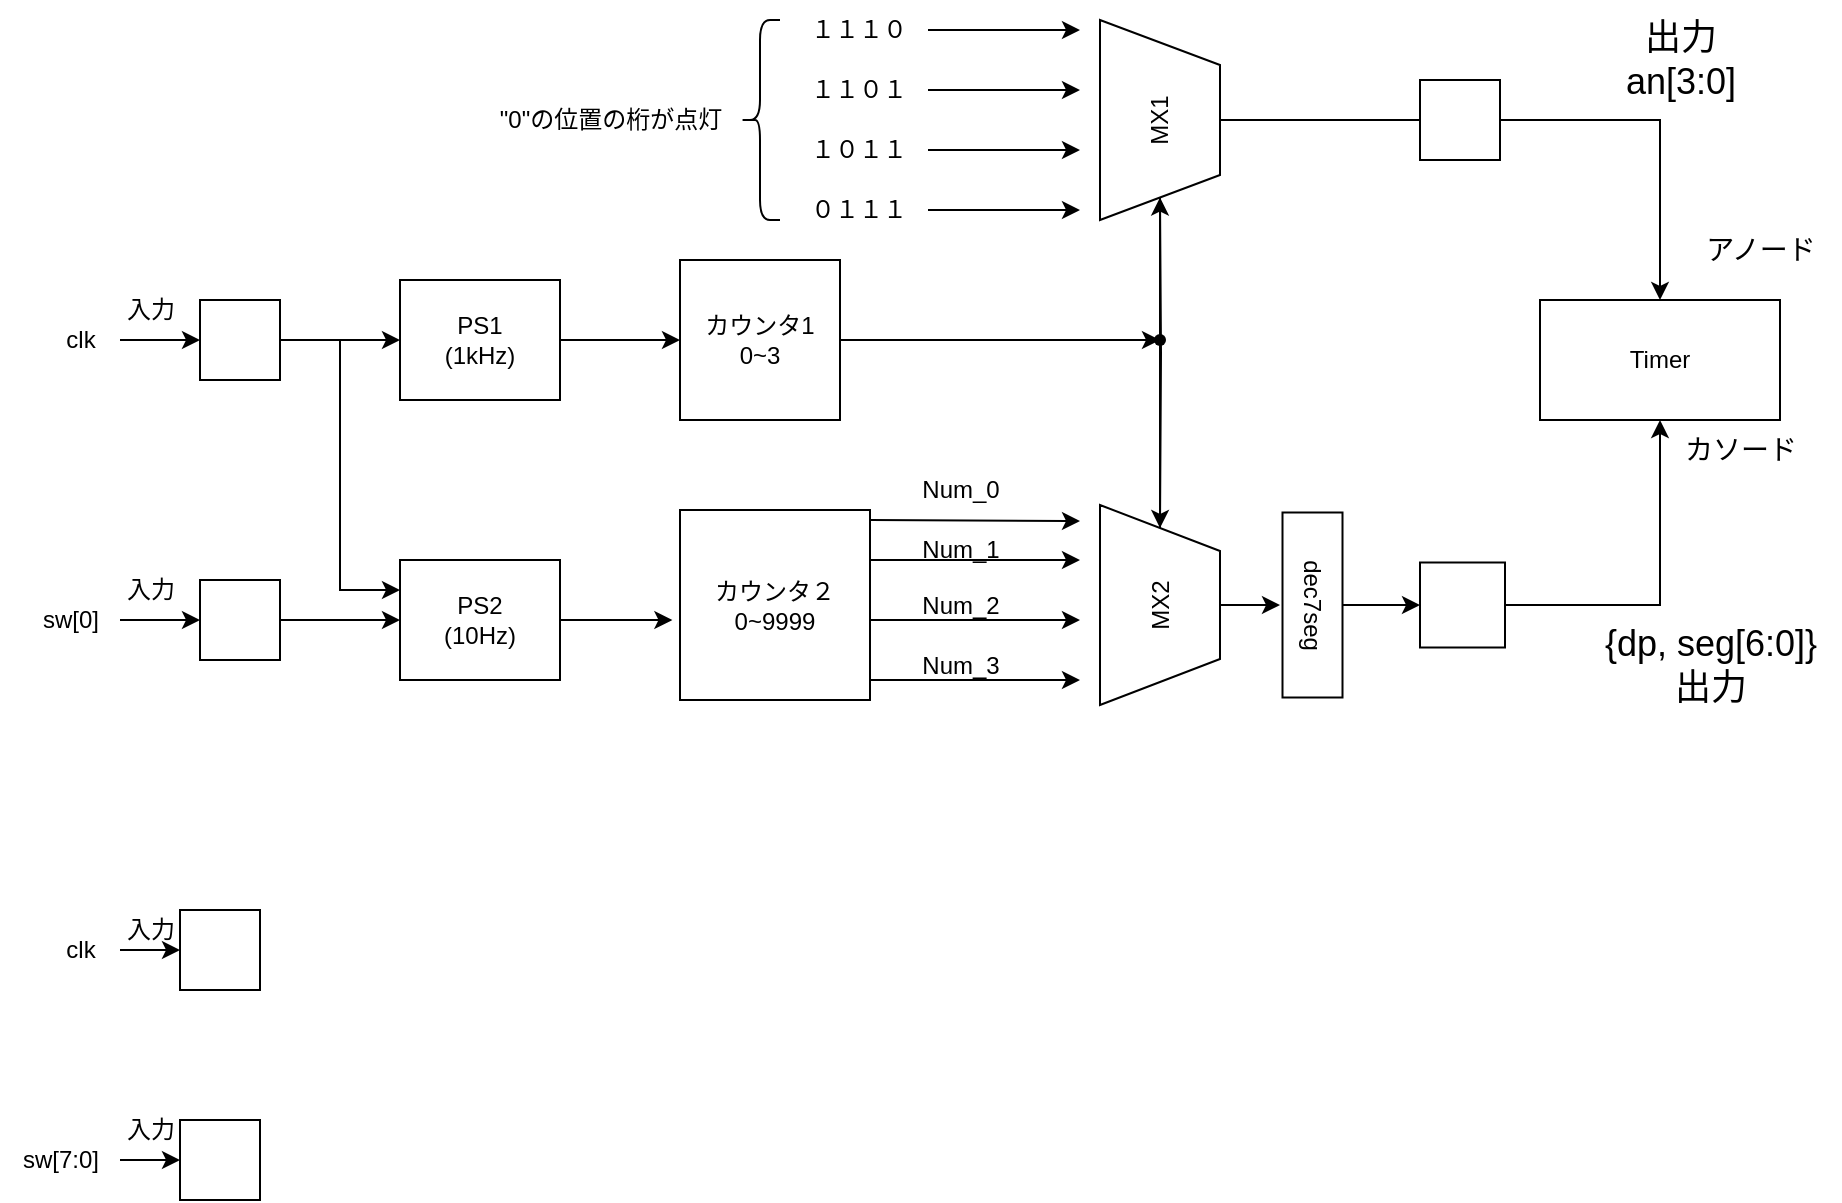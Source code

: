<mxfile version="22.0.4" type="github">
  <diagram name="ページ1" id="Fhj4VL8P5irLUN121ERm">
    <mxGraphModel dx="2046" dy="580" grid="1" gridSize="10" guides="1" tooltips="1" connect="1" arrows="1" fold="1" page="1" pageScale="1" pageWidth="827" pageHeight="1169" math="0" shadow="0">
      <root>
        <mxCell id="0" />
        <mxCell id="1" parent="0" />
        <mxCell id="pKBu_QRomxt_2EIybnSE-3" style="edgeStyle=orthogonalEdgeStyle;rounded=0;orthogonalLoop=1;jettySize=auto;html=1;entryX=0;entryY=0.5;entryDx=0;entryDy=0;" edge="1" parent="1" source="pKBu_QRomxt_2EIybnSE-1">
          <mxGeometry relative="1" as="geometry">
            <mxPoint x="540" y="388.75" as="targetPoint" />
          </mxGeometry>
        </mxCell>
        <mxCell id="pKBu_QRomxt_2EIybnSE-78" style="edgeStyle=orthogonalEdgeStyle;rounded=0;orthogonalLoop=1;jettySize=auto;html=1;" edge="1" parent="1" source="pKBu_QRomxt_2EIybnSE-1">
          <mxGeometry relative="1" as="geometry">
            <mxPoint x="600" y="592.5" as="targetPoint" />
          </mxGeometry>
        </mxCell>
        <mxCell id="pKBu_QRomxt_2EIybnSE-1" value="MX2" style="verticalLabelPosition=middle;verticalAlign=middle;html=1;shape=trapezoid;perimeter=trapezoidPerimeter;whiteSpace=wrap;size=0.23;arcSize=10;flipV=1;labelPosition=center;align=center;rotation=-90;" vertex="1" parent="1">
          <mxGeometry x="490" y="562.5" width="100" height="60" as="geometry" />
        </mxCell>
        <mxCell id="pKBu_QRomxt_2EIybnSE-4" style="edgeStyle=orthogonalEdgeStyle;rounded=0;orthogonalLoop=1;jettySize=auto;html=1;exitX=0;exitY=0.5;exitDx=0;exitDy=0;entryX=1;entryY=0.5;entryDx=0;entryDy=0;" edge="1" parent="1" target="pKBu_QRomxt_2EIybnSE-1">
          <mxGeometry relative="1" as="geometry">
            <mxPoint x="540" y="388.75" as="sourcePoint" />
          </mxGeometry>
        </mxCell>
        <mxCell id="pKBu_QRomxt_2EIybnSE-62" style="edgeStyle=orthogonalEdgeStyle;rounded=0;orthogonalLoop=1;jettySize=auto;html=1;" edge="1" parent="1" source="pKBu_QRomxt_2EIybnSE-2">
          <mxGeometry relative="1" as="geometry">
            <mxPoint x="700" y="350" as="targetPoint" />
          </mxGeometry>
        </mxCell>
        <mxCell id="pKBu_QRomxt_2EIybnSE-2" value="MX1" style="verticalLabelPosition=middle;verticalAlign=middle;html=1;shape=trapezoid;perimeter=trapezoidPerimeter;whiteSpace=wrap;size=0.225;arcSize=10;flipV=1;labelPosition=center;align=center;rotation=-90;" vertex="1" parent="1">
          <mxGeometry x="490" y="320" width="100" height="60" as="geometry" />
        </mxCell>
        <mxCell id="pKBu_QRomxt_2EIybnSE-50" style="edgeStyle=orthogonalEdgeStyle;rounded=0;orthogonalLoop=1;jettySize=auto;html=1;" edge="1" parent="1" source="pKBu_QRomxt_2EIybnSE-5">
          <mxGeometry relative="1" as="geometry">
            <mxPoint x="540" y="460" as="targetPoint" />
          </mxGeometry>
        </mxCell>
        <mxCell id="pKBu_QRomxt_2EIybnSE-5" value="カウンタ1&lt;br&gt;0~3" style="whiteSpace=wrap;html=1;aspect=fixed;" vertex="1" parent="1">
          <mxGeometry x="300" y="420" width="80" height="80" as="geometry" />
        </mxCell>
        <mxCell id="pKBu_QRomxt_2EIybnSE-6" value="カウンタ２&lt;br&gt;0~9999" style="whiteSpace=wrap;html=1;aspect=fixed;" vertex="1" parent="1">
          <mxGeometry x="300" y="545" width="95" height="95" as="geometry" />
        </mxCell>
        <mxCell id="pKBu_QRomxt_2EIybnSE-13" value="" style="endArrow=classic;html=1;rounded=0;" edge="1" parent="1">
          <mxGeometry width="50" height="50" relative="1" as="geometry">
            <mxPoint x="395" y="550" as="sourcePoint" />
            <mxPoint x="500" y="550.5" as="targetPoint" />
            <Array as="points" />
          </mxGeometry>
        </mxCell>
        <mxCell id="pKBu_QRomxt_2EIybnSE-14" value="" style="endArrow=classic;html=1;rounded=0;" edge="1" parent="1">
          <mxGeometry width="50" height="50" relative="1" as="geometry">
            <mxPoint x="395" y="600" as="sourcePoint" />
            <mxPoint x="500" y="600" as="targetPoint" />
          </mxGeometry>
        </mxCell>
        <mxCell id="pKBu_QRomxt_2EIybnSE-15" value="" style="endArrow=classic;html=1;rounded=0;" edge="1" parent="1">
          <mxGeometry width="50" height="50" relative="1" as="geometry">
            <mxPoint x="395" y="570" as="sourcePoint" />
            <mxPoint x="500" y="570" as="targetPoint" />
          </mxGeometry>
        </mxCell>
        <mxCell id="pKBu_QRomxt_2EIybnSE-17" value="" style="endArrow=classic;html=1;rounded=0;" edge="1" parent="1">
          <mxGeometry width="50" height="50" relative="1" as="geometry">
            <mxPoint x="395" y="630" as="sourcePoint" />
            <mxPoint x="500" y="630" as="targetPoint" />
          </mxGeometry>
        </mxCell>
        <mxCell id="pKBu_QRomxt_2EIybnSE-19" value="" style="shape=curlyBracket;whiteSpace=wrap;html=1;rounded=1;labelPosition=left;verticalLabelPosition=middle;align=right;verticalAlign=middle;" vertex="1" parent="1">
          <mxGeometry x="330" y="300" width="20" height="100" as="geometry" />
        </mxCell>
        <mxCell id="pKBu_QRomxt_2EIybnSE-20" value="&quot;0&quot;の位置の桁が点灯" style="text;html=1;align=center;verticalAlign=middle;resizable=0;points=[];autosize=1;strokeColor=none;fillColor=none;" vertex="1" parent="1">
          <mxGeometry x="200" y="335" width="130" height="30" as="geometry" />
        </mxCell>
        <mxCell id="pKBu_QRomxt_2EIybnSE-21" value="Num_0" style="text;html=1;align=center;verticalAlign=middle;resizable=0;points=[];autosize=1;strokeColor=none;fillColor=none;" vertex="1" parent="1">
          <mxGeometry x="410" y="520" width="60" height="30" as="geometry" />
        </mxCell>
        <mxCell id="pKBu_QRomxt_2EIybnSE-22" value="Num_1" style="text;html=1;align=center;verticalAlign=middle;resizable=0;points=[];autosize=1;strokeColor=none;fillColor=none;" vertex="1" parent="1">
          <mxGeometry x="410" y="550" width="60" height="30" as="geometry" />
        </mxCell>
        <mxCell id="pKBu_QRomxt_2EIybnSE-23" value="Num_2" style="text;html=1;align=center;verticalAlign=middle;resizable=0;points=[];autosize=1;strokeColor=none;fillColor=none;" vertex="1" parent="1">
          <mxGeometry x="410" y="577.5" width="60" height="30" as="geometry" />
        </mxCell>
        <mxCell id="pKBu_QRomxt_2EIybnSE-25" value="Num_3" style="text;html=1;align=center;verticalAlign=middle;resizable=0;points=[];autosize=1;strokeColor=none;fillColor=none;" vertex="1" parent="1">
          <mxGeometry x="410" y="607.5" width="60" height="30" as="geometry" />
        </mxCell>
        <mxCell id="pKBu_QRomxt_2EIybnSE-27" value="PS2&lt;br&gt;(10Hz)" style="whiteSpace=wrap;html=1;" vertex="1" parent="1">
          <mxGeometry x="160" y="570" width="80" height="60" as="geometry" />
        </mxCell>
        <mxCell id="pKBu_QRomxt_2EIybnSE-48" style="edgeStyle=orthogonalEdgeStyle;rounded=0;orthogonalLoop=1;jettySize=auto;html=1;entryX=0;entryY=0.5;entryDx=0;entryDy=0;" edge="1" parent="1" source="pKBu_QRomxt_2EIybnSE-28" target="pKBu_QRomxt_2EIybnSE-5">
          <mxGeometry relative="1" as="geometry" />
        </mxCell>
        <mxCell id="pKBu_QRomxt_2EIybnSE-28" value="PS1&lt;br&gt;(1kHz)" style="whiteSpace=wrap;html=1;" vertex="1" parent="1">
          <mxGeometry x="160" y="430" width="80" height="60" as="geometry" />
        </mxCell>
        <mxCell id="pKBu_QRomxt_2EIybnSE-35" style="edgeStyle=orthogonalEdgeStyle;rounded=0;orthogonalLoop=1;jettySize=auto;html=1;entryX=0;entryY=0.5;entryDx=0;entryDy=0;" edge="1" parent="1" source="pKBu_QRomxt_2EIybnSE-31" target="pKBu_QRomxt_2EIybnSE-28">
          <mxGeometry relative="1" as="geometry" />
        </mxCell>
        <mxCell id="pKBu_QRomxt_2EIybnSE-47" style="edgeStyle=orthogonalEdgeStyle;rounded=0;orthogonalLoop=1;jettySize=auto;html=1;entryX=0;entryY=0.25;entryDx=0;entryDy=0;" edge="1" parent="1" source="pKBu_QRomxt_2EIybnSE-31" target="pKBu_QRomxt_2EIybnSE-27">
          <mxGeometry relative="1" as="geometry">
            <mxPoint x="100" y="590" as="targetPoint" />
            <mxPoint x="-10" y="460" as="sourcePoint" />
          </mxGeometry>
        </mxCell>
        <mxCell id="pKBu_QRomxt_2EIybnSE-33" style="edgeStyle=orthogonalEdgeStyle;rounded=0;orthogonalLoop=1;jettySize=auto;html=1;entryX=0;entryY=0.5;entryDx=0;entryDy=0;" edge="1" parent="1" source="pKBu_QRomxt_2EIybnSE-32" target="pKBu_QRomxt_2EIybnSE-31">
          <mxGeometry relative="1" as="geometry" />
        </mxCell>
        <mxCell id="pKBu_QRomxt_2EIybnSE-32" value="clk" style="text;html=1;align=center;verticalAlign=middle;resizable=0;points=[];autosize=1;strokeColor=none;fillColor=none;" vertex="1" parent="1">
          <mxGeometry x="-20" y="445" width="40" height="30" as="geometry" />
        </mxCell>
        <mxCell id="pKBu_QRomxt_2EIybnSE-34" value="入力" style="text;html=1;align=center;verticalAlign=middle;resizable=0;points=[];autosize=1;strokeColor=none;fillColor=none;" vertex="1" parent="1">
          <mxGeometry x="10" y="430" width="50" height="30" as="geometry" />
        </mxCell>
        <mxCell id="pKBu_QRomxt_2EIybnSE-77" style="edgeStyle=orthogonalEdgeStyle;rounded=0;orthogonalLoop=1;jettySize=auto;html=1;entryX=0;entryY=0.5;entryDx=0;entryDy=0;" edge="1" parent="1" source="pKBu_QRomxt_2EIybnSE-38" target="pKBu_QRomxt_2EIybnSE-27">
          <mxGeometry relative="1" as="geometry" />
        </mxCell>
        <mxCell id="pKBu_QRomxt_2EIybnSE-38" value="" style="whiteSpace=wrap;html=1;aspect=fixed;" vertex="1" parent="1">
          <mxGeometry x="60" y="580" width="40" height="40" as="geometry" />
        </mxCell>
        <mxCell id="pKBu_QRomxt_2EIybnSE-41" style="edgeStyle=orthogonalEdgeStyle;rounded=0;orthogonalLoop=1;jettySize=auto;html=1;entryX=0;entryY=0.5;entryDx=0;entryDy=0;" edge="1" parent="1" source="pKBu_QRomxt_2EIybnSE-40" target="pKBu_QRomxt_2EIybnSE-38">
          <mxGeometry relative="1" as="geometry" />
        </mxCell>
        <mxCell id="pKBu_QRomxt_2EIybnSE-40" value="sw[0]" style="text;html=1;align=center;verticalAlign=middle;resizable=0;points=[];autosize=1;strokeColor=none;fillColor=none;" vertex="1" parent="1">
          <mxGeometry x="-30" y="585" width="50" height="30" as="geometry" />
        </mxCell>
        <mxCell id="pKBu_QRomxt_2EIybnSE-42" value="入力" style="text;html=1;align=center;verticalAlign=middle;resizable=0;points=[];autosize=1;strokeColor=none;fillColor=none;" vertex="1" parent="1">
          <mxGeometry x="10" y="570" width="50" height="30" as="geometry" />
        </mxCell>
        <mxCell id="pKBu_QRomxt_2EIybnSE-49" style="edgeStyle=orthogonalEdgeStyle;rounded=0;orthogonalLoop=1;jettySize=auto;html=1;entryX=-0.04;entryY=0.579;entryDx=0;entryDy=0;entryPerimeter=0;" edge="1" parent="1" source="pKBu_QRomxt_2EIybnSE-27" target="pKBu_QRomxt_2EIybnSE-6">
          <mxGeometry relative="1" as="geometry" />
        </mxCell>
        <mxCell id="pKBu_QRomxt_2EIybnSE-51" value="" style="shape=waypoint;sketch=0;size=6;pointerEvents=1;points=[];fillColor=none;resizable=0;rotatable=0;perimeter=centerPerimeter;snapToPoint=1;" vertex="1" parent="1">
          <mxGeometry x="530" y="450" width="20" height="20" as="geometry" />
        </mxCell>
        <mxCell id="pKBu_QRomxt_2EIybnSE-55" style="edgeStyle=orthogonalEdgeStyle;rounded=0;orthogonalLoop=1;jettySize=auto;html=1;" edge="1" parent="1" source="pKBu_QRomxt_2EIybnSE-54">
          <mxGeometry relative="1" as="geometry">
            <mxPoint x="500" y="305" as="targetPoint" />
          </mxGeometry>
        </mxCell>
        <mxCell id="pKBu_QRomxt_2EIybnSE-54" value="１１１０" style="text;html=1;align=center;verticalAlign=middle;resizable=0;points=[];autosize=1;strokeColor=none;fillColor=none;" vertex="1" parent="1">
          <mxGeometry x="354" y="290" width="70" height="30" as="geometry" />
        </mxCell>
        <mxCell id="pKBu_QRomxt_2EIybnSE-57" style="edgeStyle=orthogonalEdgeStyle;rounded=0;orthogonalLoop=1;jettySize=auto;html=1;" edge="1" parent="1" source="pKBu_QRomxt_2EIybnSE-56">
          <mxGeometry relative="1" as="geometry">
            <mxPoint x="500" y="335" as="targetPoint" />
          </mxGeometry>
        </mxCell>
        <mxCell id="pKBu_QRomxt_2EIybnSE-56" value="１１０１" style="text;html=1;align=center;verticalAlign=middle;resizable=0;points=[];autosize=1;strokeColor=none;fillColor=none;" vertex="1" parent="1">
          <mxGeometry x="354" y="320" width="70" height="30" as="geometry" />
        </mxCell>
        <mxCell id="pKBu_QRomxt_2EIybnSE-59" style="edgeStyle=orthogonalEdgeStyle;rounded=0;orthogonalLoop=1;jettySize=auto;html=1;" edge="1" parent="1" source="pKBu_QRomxt_2EIybnSE-58">
          <mxGeometry relative="1" as="geometry">
            <mxPoint x="500" y="365" as="targetPoint" />
          </mxGeometry>
        </mxCell>
        <mxCell id="pKBu_QRomxt_2EIybnSE-58" value="１０１１" style="text;html=1;align=center;verticalAlign=middle;resizable=0;points=[];autosize=1;strokeColor=none;fillColor=none;" vertex="1" parent="1">
          <mxGeometry x="354" y="350" width="70" height="30" as="geometry" />
        </mxCell>
        <mxCell id="pKBu_QRomxt_2EIybnSE-61" style="edgeStyle=orthogonalEdgeStyle;rounded=0;orthogonalLoop=1;jettySize=auto;html=1;" edge="1" parent="1" source="pKBu_QRomxt_2EIybnSE-60">
          <mxGeometry relative="1" as="geometry">
            <mxPoint x="500" y="395" as="targetPoint" />
          </mxGeometry>
        </mxCell>
        <mxCell id="pKBu_QRomxt_2EIybnSE-60" value="０１１１" style="text;html=1;align=center;verticalAlign=middle;resizable=0;points=[];autosize=1;strokeColor=none;fillColor=none;" vertex="1" parent="1">
          <mxGeometry x="354" y="380" width="70" height="30" as="geometry" />
        </mxCell>
        <mxCell id="pKBu_QRomxt_2EIybnSE-66" style="edgeStyle=orthogonalEdgeStyle;rounded=0;orthogonalLoop=1;jettySize=auto;html=1;" edge="1" parent="1" source="pKBu_QRomxt_2EIybnSE-65" target="pKBu_QRomxt_2EIybnSE-67">
          <mxGeometry relative="1" as="geometry">
            <mxPoint x="700" y="591.25" as="targetPoint" />
          </mxGeometry>
        </mxCell>
        <mxCell id="pKBu_QRomxt_2EIybnSE-65" value="dec7seg" style="whiteSpace=wrap;html=1;rotation=90;" vertex="1" parent="1">
          <mxGeometry x="570" y="577.5" width="92.5" height="30" as="geometry" />
        </mxCell>
        <mxCell id="pKBu_QRomxt_2EIybnSE-80" style="edgeStyle=orthogonalEdgeStyle;rounded=0;orthogonalLoop=1;jettySize=auto;html=1;entryX=0.5;entryY=1;entryDx=0;entryDy=0;" edge="1" parent="1" source="pKBu_QRomxt_2EIybnSE-67" target="pKBu_QRomxt_2EIybnSE-71">
          <mxGeometry relative="1" as="geometry" />
        </mxCell>
        <mxCell id="pKBu_QRomxt_2EIybnSE-67" value="" style="whiteSpace=wrap;html=1;aspect=fixed;" vertex="1" parent="1">
          <mxGeometry x="670" y="571.25" width="42.5" height="42.5" as="geometry" />
        </mxCell>
        <mxCell id="pKBu_QRomxt_2EIybnSE-79" style="edgeStyle=orthogonalEdgeStyle;rounded=0;orthogonalLoop=1;jettySize=auto;html=1;entryX=0.5;entryY=0;entryDx=0;entryDy=0;" edge="1" parent="1" source="pKBu_QRomxt_2EIybnSE-68" target="pKBu_QRomxt_2EIybnSE-71">
          <mxGeometry relative="1" as="geometry">
            <mxPoint x="790" y="430" as="targetPoint" />
          </mxGeometry>
        </mxCell>
        <mxCell id="pKBu_QRomxt_2EIybnSE-68" value="" style="whiteSpace=wrap;html=1;aspect=fixed;" vertex="1" parent="1">
          <mxGeometry x="670" y="330" width="40" height="40" as="geometry" />
        </mxCell>
        <mxCell id="pKBu_QRomxt_2EIybnSE-71" value="Timer" style="rounded=0;whiteSpace=wrap;html=1;" vertex="1" parent="1">
          <mxGeometry x="730" y="440" width="120" height="60" as="geometry" />
        </mxCell>
        <mxCell id="pKBu_QRomxt_2EIybnSE-72" value="&lt;font style=&quot;font-size: 14px;&quot;&gt;アノード&lt;/font&gt;" style="text;html=1;align=center;verticalAlign=middle;resizable=0;points=[];autosize=1;strokeColor=none;fillColor=none;" vertex="1" parent="1">
          <mxGeometry x="800" y="400" width="80" height="30" as="geometry" />
        </mxCell>
        <mxCell id="pKBu_QRomxt_2EIybnSE-73" value="&lt;span style=&quot;font-size: 14px;&quot;&gt;カソード&lt;/span&gt;" style="text;html=1;align=center;verticalAlign=middle;resizable=0;points=[];autosize=1;strokeColor=none;fillColor=none;" vertex="1" parent="1">
          <mxGeometry x="790" y="500" width="80" height="30" as="geometry" />
        </mxCell>
        <mxCell id="pKBu_QRomxt_2EIybnSE-74" value="&lt;font style=&quot;font-size: 18px;&quot;&gt;出力&lt;br&gt;an[3:0]&lt;/font&gt;" style="text;html=1;align=center;verticalAlign=middle;resizable=0;points=[];autosize=1;strokeColor=none;fillColor=none;" vertex="1" parent="1">
          <mxGeometry x="760" y="290" width="80" height="60" as="geometry" />
        </mxCell>
        <mxCell id="pKBu_QRomxt_2EIybnSE-75" value="&lt;font size=&quot;4&quot;&gt;{dp, seg[6:0]}&lt;br&gt;出力&lt;br&gt;&lt;/font&gt;" style="text;html=1;align=center;verticalAlign=middle;resizable=0;points=[];autosize=1;strokeColor=none;fillColor=none;" vertex="1" parent="1">
          <mxGeometry x="750" y="592.5" width="130" height="60" as="geometry" />
        </mxCell>
        <mxCell id="pKBu_QRomxt_2EIybnSE-31" value="" style="whiteSpace=wrap;html=1;aspect=fixed;" vertex="1" parent="1">
          <mxGeometry x="60" y="440" width="40" height="40" as="geometry" />
        </mxCell>
        <mxCell id="pKBu_QRomxt_2EIybnSE-82" style="edgeStyle=orthogonalEdgeStyle;rounded=0;orthogonalLoop=1;jettySize=auto;html=1;" edge="1" parent="1" source="pKBu_QRomxt_2EIybnSE-81">
          <mxGeometry relative="1" as="geometry">
            <mxPoint x="50" y="765" as="targetPoint" />
          </mxGeometry>
        </mxCell>
        <mxCell id="pKBu_QRomxt_2EIybnSE-81" value="clk" style="text;html=1;align=center;verticalAlign=middle;resizable=0;points=[];autosize=1;strokeColor=none;fillColor=none;" vertex="1" parent="1">
          <mxGeometry x="-20" y="750" width="40" height="30" as="geometry" />
        </mxCell>
        <mxCell id="pKBu_QRomxt_2EIybnSE-83" value="入力" style="text;html=1;align=center;verticalAlign=middle;resizable=0;points=[];autosize=1;strokeColor=none;fillColor=none;" vertex="1" parent="1">
          <mxGeometry x="10" y="740" width="50" height="30" as="geometry" />
        </mxCell>
        <mxCell id="pKBu_QRomxt_2EIybnSE-85" value="" style="whiteSpace=wrap;html=1;aspect=fixed;" vertex="1" parent="1">
          <mxGeometry x="50" y="745" width="40" height="40" as="geometry" />
        </mxCell>
        <mxCell id="pKBu_QRomxt_2EIybnSE-86" value="" style="whiteSpace=wrap;html=1;aspect=fixed;" vertex="1" parent="1">
          <mxGeometry x="50" y="850" width="40" height="40" as="geometry" />
        </mxCell>
        <mxCell id="pKBu_QRomxt_2EIybnSE-88" style="edgeStyle=orthogonalEdgeStyle;rounded=0;orthogonalLoop=1;jettySize=auto;html=1;" edge="1" parent="1" source="pKBu_QRomxt_2EIybnSE-87" target="pKBu_QRomxt_2EIybnSE-86">
          <mxGeometry relative="1" as="geometry" />
        </mxCell>
        <mxCell id="pKBu_QRomxt_2EIybnSE-87" value="sw[7:0]" style="text;html=1;align=center;verticalAlign=middle;resizable=0;points=[];autosize=1;strokeColor=none;fillColor=none;" vertex="1" parent="1">
          <mxGeometry x="-40" y="855" width="60" height="30" as="geometry" />
        </mxCell>
        <mxCell id="pKBu_QRomxt_2EIybnSE-89" value="入力" style="text;html=1;align=center;verticalAlign=middle;resizable=0;points=[];autosize=1;strokeColor=none;fillColor=none;" vertex="1" parent="1">
          <mxGeometry x="10" y="840" width="50" height="30" as="geometry" />
        </mxCell>
      </root>
    </mxGraphModel>
  </diagram>
</mxfile>
